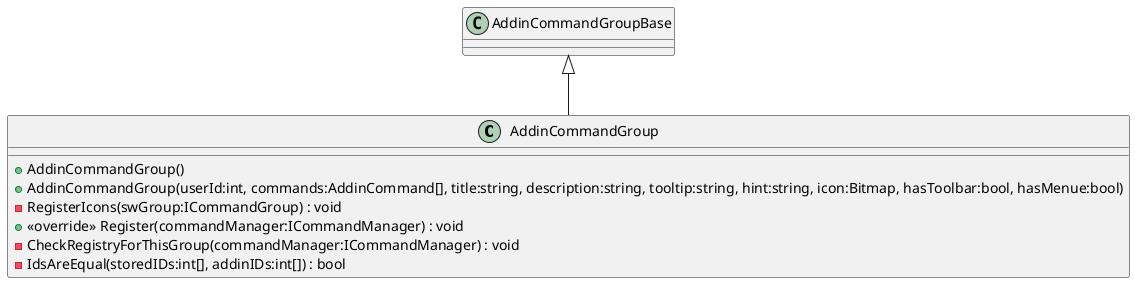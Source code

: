 @startuml
class AddinCommandGroup {
    + AddinCommandGroup()
    + AddinCommandGroup(userId:int, commands:AddinCommand[], title:string, description:string, tooltip:string, hint:string, icon:Bitmap, hasToolbar:bool, hasMenue:bool)
    - RegisterIcons(swGroup:ICommandGroup) : void
    + <<override>> Register(commandManager:ICommandManager) : void
    - CheckRegistryForThisGroup(commandManager:ICommandManager) : void
    - IdsAreEqual(storedIDs:int[], addinIDs:int[]) : bool
}
AddinCommandGroupBase <|-- AddinCommandGroup
@enduml
